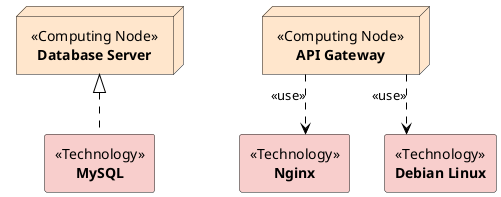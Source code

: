 @startuml Runtime technology selection
'left to right direction
skinparam  {
    node {
        FontStyle normal
        BackgroundColor #ffe6cc
    }
    rectangle {
        FontStyle normal
        BackgroundColor #f8cecc
    }
    linetype ortho
}

node "**Database Server**" <<Computing Node>> as a
node "**API Gateway**" <<Computing Node>> as b

rectangle "**MySQL**" <<Technology>> as c
rectangle "**Nginx**" <<Technology>> as d
rectangle "**Debian Linux**" <<Technology>> as e

a <|-d- c #black;line.dashed;
b -d-> d #black;line.dashed;:<<use>>
b -d-> e #black;line.dashed;:<<use>>

@enduml